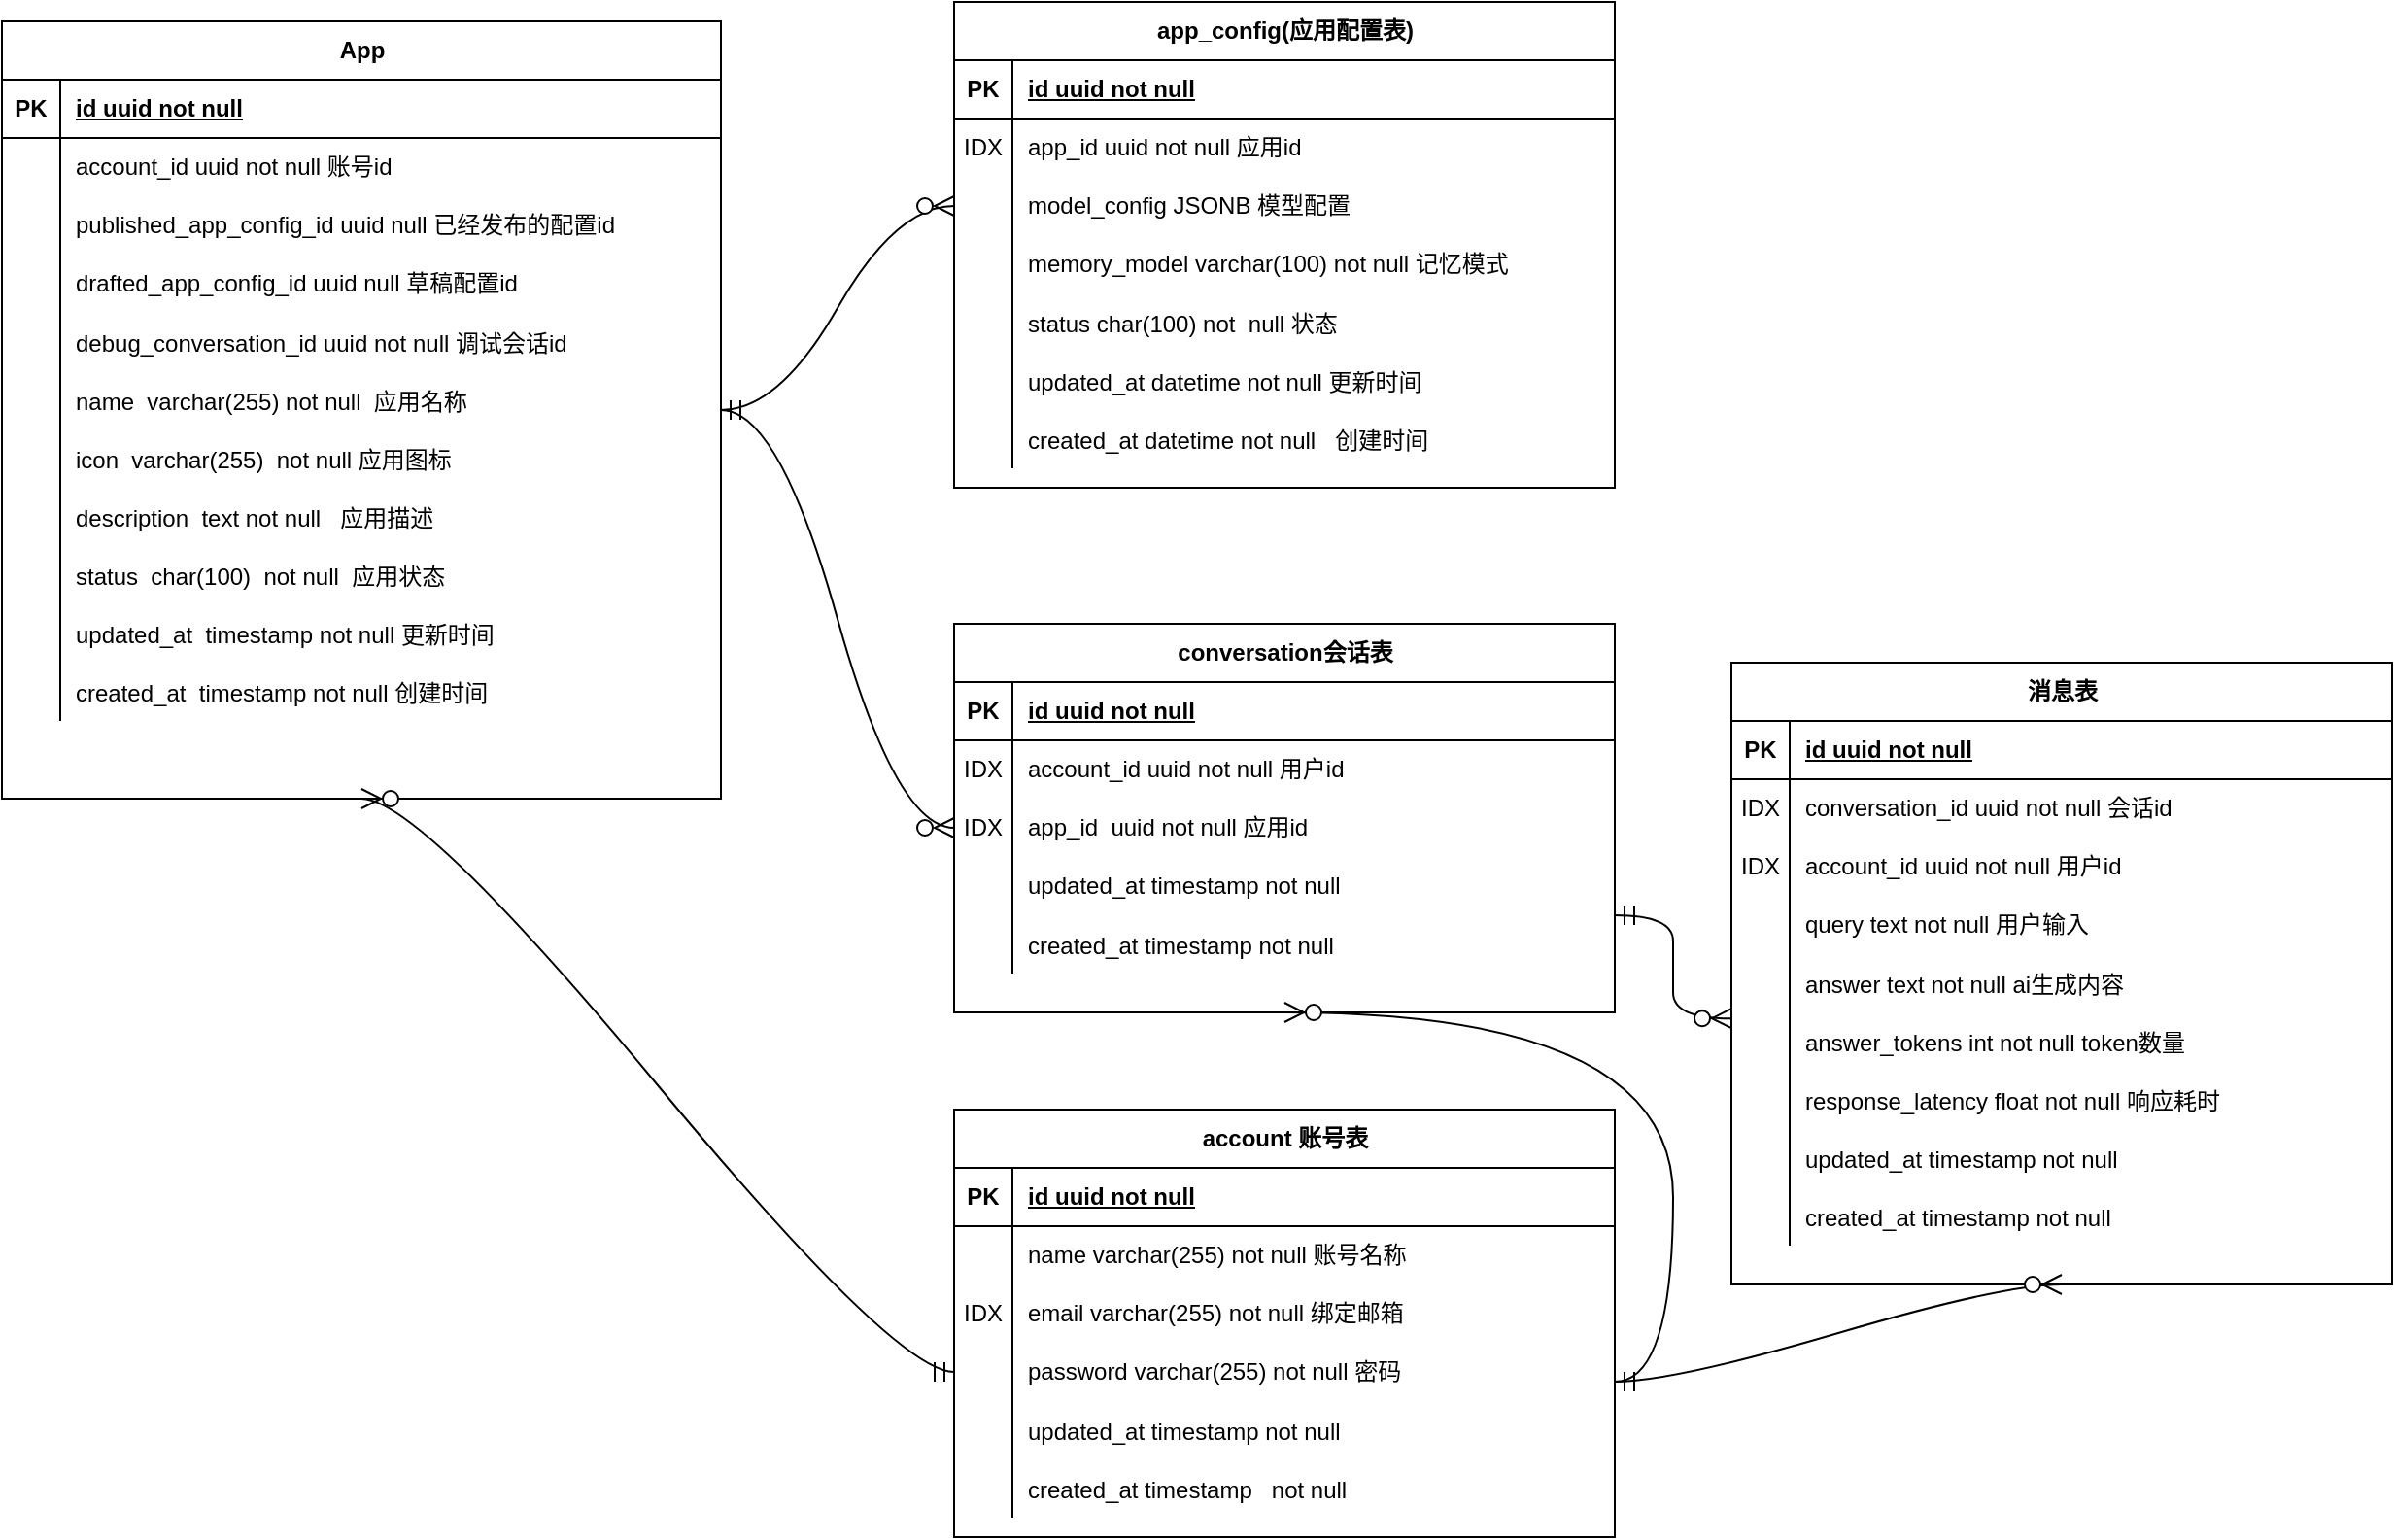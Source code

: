 <mxfile version="28.2.5">
  <diagram name="第 1 页" id="mYL_pSezMYHzmQb9U000">
    <mxGraphModel dx="1767" dy="1182" grid="1" gridSize="10" guides="1" tooltips="1" connect="1" arrows="1" fold="1" page="1" pageScale="1" pageWidth="827" pageHeight="1169" math="0" shadow="0">
      <root>
        <mxCell id="0" />
        <mxCell id="1" parent="0" />
        <mxCell id="FaYtsjd9R3PbJ3FHnQCi-1" value="App" style="shape=table;startSize=30;container=1;collapsible=1;childLayout=tableLayout;fixedRows=1;rowLines=0;fontStyle=1;align=center;resizeLast=1;html=1;" vertex="1" parent="1">
          <mxGeometry x="-110" y="130" width="370" height="400" as="geometry" />
        </mxCell>
        <mxCell id="FaYtsjd9R3PbJ3FHnQCi-2" value="" style="shape=tableRow;horizontal=0;startSize=0;swimlaneHead=0;swimlaneBody=0;fillColor=none;collapsible=0;dropTarget=0;points=[[0,0.5],[1,0.5]];portConstraint=eastwest;top=0;left=0;right=0;bottom=1;" vertex="1" parent="FaYtsjd9R3PbJ3FHnQCi-1">
          <mxGeometry y="30" width="370" height="30" as="geometry" />
        </mxCell>
        <mxCell id="FaYtsjd9R3PbJ3FHnQCi-3" value="PK" style="shape=partialRectangle;connectable=0;fillColor=none;top=0;left=0;bottom=0;right=0;fontStyle=1;overflow=hidden;whiteSpace=wrap;html=1;" vertex="1" parent="FaYtsjd9R3PbJ3FHnQCi-2">
          <mxGeometry width="30" height="30" as="geometry">
            <mxRectangle width="30" height="30" as="alternateBounds" />
          </mxGeometry>
        </mxCell>
        <mxCell id="FaYtsjd9R3PbJ3FHnQCi-4" value="id uuid not null" style="shape=partialRectangle;connectable=0;fillColor=none;top=0;left=0;bottom=0;right=0;align=left;spacingLeft=6;fontStyle=5;overflow=hidden;whiteSpace=wrap;html=1;" vertex="1" parent="FaYtsjd9R3PbJ3FHnQCi-2">
          <mxGeometry x="30" width="340" height="30" as="geometry">
            <mxRectangle width="340" height="30" as="alternateBounds" />
          </mxGeometry>
        </mxCell>
        <mxCell id="FaYtsjd9R3PbJ3FHnQCi-5" value="" style="shape=tableRow;horizontal=0;startSize=0;swimlaneHead=0;swimlaneBody=0;fillColor=none;collapsible=0;dropTarget=0;points=[[0,0.5],[1,0.5]];portConstraint=eastwest;top=0;left=0;right=0;bottom=0;" vertex="1" parent="FaYtsjd9R3PbJ3FHnQCi-1">
          <mxGeometry y="60" width="370" height="30" as="geometry" />
        </mxCell>
        <mxCell id="FaYtsjd9R3PbJ3FHnQCi-6" value="" style="shape=partialRectangle;connectable=0;fillColor=none;top=0;left=0;bottom=0;right=0;editable=1;overflow=hidden;whiteSpace=wrap;html=1;" vertex="1" parent="FaYtsjd9R3PbJ3FHnQCi-5">
          <mxGeometry width="30" height="30" as="geometry">
            <mxRectangle width="30" height="30" as="alternateBounds" />
          </mxGeometry>
        </mxCell>
        <mxCell id="FaYtsjd9R3PbJ3FHnQCi-7" value="account_id uuid not null 账号id" style="shape=partialRectangle;connectable=0;fillColor=none;top=0;left=0;bottom=0;right=0;align=left;spacingLeft=6;overflow=hidden;whiteSpace=wrap;html=1;" vertex="1" parent="FaYtsjd9R3PbJ3FHnQCi-5">
          <mxGeometry x="30" width="340" height="30" as="geometry">
            <mxRectangle width="340" height="30" as="alternateBounds" />
          </mxGeometry>
        </mxCell>
        <mxCell id="FaYtsjd9R3PbJ3FHnQCi-8" value="" style="shape=tableRow;horizontal=0;startSize=0;swimlaneHead=0;swimlaneBody=0;fillColor=none;collapsible=0;dropTarget=0;points=[[0,0.5],[1,0.5]];portConstraint=eastwest;top=0;left=0;right=0;bottom=0;" vertex="1" parent="FaYtsjd9R3PbJ3FHnQCi-1">
          <mxGeometry y="90" width="370" height="30" as="geometry" />
        </mxCell>
        <mxCell id="FaYtsjd9R3PbJ3FHnQCi-9" value="" style="shape=partialRectangle;connectable=0;fillColor=none;top=0;left=0;bottom=0;right=0;editable=1;overflow=hidden;whiteSpace=wrap;html=1;" vertex="1" parent="FaYtsjd9R3PbJ3FHnQCi-8">
          <mxGeometry width="30" height="30" as="geometry">
            <mxRectangle width="30" height="30" as="alternateBounds" />
          </mxGeometry>
        </mxCell>
        <mxCell id="FaYtsjd9R3PbJ3FHnQCi-10" value="published_app_config_id uuid null 已经发布的配置id" style="shape=partialRectangle;connectable=0;fillColor=none;top=0;left=0;bottom=0;right=0;align=left;spacingLeft=6;overflow=hidden;whiteSpace=wrap;html=1;" vertex="1" parent="FaYtsjd9R3PbJ3FHnQCi-8">
          <mxGeometry x="30" width="340" height="30" as="geometry">
            <mxRectangle width="340" height="30" as="alternateBounds" />
          </mxGeometry>
        </mxCell>
        <mxCell id="FaYtsjd9R3PbJ3FHnQCi-11" value="" style="shape=tableRow;horizontal=0;startSize=0;swimlaneHead=0;swimlaneBody=0;fillColor=none;collapsible=0;dropTarget=0;points=[[0,0.5],[1,0.5]];portConstraint=eastwest;top=0;left=0;right=0;bottom=0;" vertex="1" parent="FaYtsjd9R3PbJ3FHnQCi-1">
          <mxGeometry y="120" width="370" height="30" as="geometry" />
        </mxCell>
        <mxCell id="FaYtsjd9R3PbJ3FHnQCi-12" value="" style="shape=partialRectangle;connectable=0;fillColor=none;top=0;left=0;bottom=0;right=0;editable=1;overflow=hidden;whiteSpace=wrap;html=1;" vertex="1" parent="FaYtsjd9R3PbJ3FHnQCi-11">
          <mxGeometry width="30" height="30" as="geometry">
            <mxRectangle width="30" height="30" as="alternateBounds" />
          </mxGeometry>
        </mxCell>
        <mxCell id="FaYtsjd9R3PbJ3FHnQCi-13" value="drafted_app_config_id uuid null 草稿配置id" style="shape=partialRectangle;connectable=0;fillColor=none;top=0;left=0;bottom=0;right=0;align=left;spacingLeft=6;overflow=hidden;whiteSpace=wrap;html=1;" vertex="1" parent="FaYtsjd9R3PbJ3FHnQCi-11">
          <mxGeometry x="30" width="340" height="30" as="geometry">
            <mxRectangle width="340" height="30" as="alternateBounds" />
          </mxGeometry>
        </mxCell>
        <mxCell id="FaYtsjd9R3PbJ3FHnQCi-44" value="" style="shape=tableRow;horizontal=0;startSize=0;swimlaneHead=0;swimlaneBody=0;fillColor=none;collapsible=0;dropTarget=0;points=[[0,0.5],[1,0.5]];portConstraint=eastwest;top=0;left=0;right=0;bottom=0;" vertex="1" parent="FaYtsjd9R3PbJ3FHnQCi-1">
          <mxGeometry y="150" width="370" height="30" as="geometry" />
        </mxCell>
        <mxCell id="FaYtsjd9R3PbJ3FHnQCi-45" value="" style="shape=partialRectangle;connectable=0;fillColor=none;top=0;left=0;bottom=0;right=0;editable=1;overflow=hidden;" vertex="1" parent="FaYtsjd9R3PbJ3FHnQCi-44">
          <mxGeometry width="30" height="30" as="geometry">
            <mxRectangle width="30" height="30" as="alternateBounds" />
          </mxGeometry>
        </mxCell>
        <mxCell id="FaYtsjd9R3PbJ3FHnQCi-46" value="debug_conversation_id uuid not null 调试会话id" style="shape=partialRectangle;connectable=0;fillColor=none;top=0;left=0;bottom=0;right=0;align=left;spacingLeft=6;overflow=hidden;" vertex="1" parent="FaYtsjd9R3PbJ3FHnQCi-44">
          <mxGeometry x="30" width="340" height="30" as="geometry">
            <mxRectangle width="340" height="30" as="alternateBounds" />
          </mxGeometry>
        </mxCell>
        <mxCell id="FaYtsjd9R3PbJ3FHnQCi-50" value="" style="shape=tableRow;horizontal=0;startSize=0;swimlaneHead=0;swimlaneBody=0;fillColor=none;collapsible=0;dropTarget=0;points=[[0,0.5],[1,0.5]];portConstraint=eastwest;top=0;left=0;right=0;bottom=0;" vertex="1" parent="FaYtsjd9R3PbJ3FHnQCi-1">
          <mxGeometry y="180" width="370" height="30" as="geometry" />
        </mxCell>
        <mxCell id="FaYtsjd9R3PbJ3FHnQCi-51" value="" style="shape=partialRectangle;connectable=0;fillColor=none;top=0;left=0;bottom=0;right=0;editable=1;overflow=hidden;" vertex="1" parent="FaYtsjd9R3PbJ3FHnQCi-50">
          <mxGeometry width="30" height="30" as="geometry">
            <mxRectangle width="30" height="30" as="alternateBounds" />
          </mxGeometry>
        </mxCell>
        <mxCell id="FaYtsjd9R3PbJ3FHnQCi-52" value="name  varchar(255) not null  应用名称" style="shape=partialRectangle;connectable=0;fillColor=none;top=0;left=0;bottom=0;right=0;align=left;spacingLeft=6;overflow=hidden;" vertex="1" parent="FaYtsjd9R3PbJ3FHnQCi-50">
          <mxGeometry x="30" width="340" height="30" as="geometry">
            <mxRectangle width="340" height="30" as="alternateBounds" />
          </mxGeometry>
        </mxCell>
        <mxCell id="FaYtsjd9R3PbJ3FHnQCi-53" value="" style="shape=tableRow;horizontal=0;startSize=0;swimlaneHead=0;swimlaneBody=0;fillColor=none;collapsible=0;dropTarget=0;points=[[0,0.5],[1,0.5]];portConstraint=eastwest;top=0;left=0;right=0;bottom=0;" vertex="1" parent="FaYtsjd9R3PbJ3FHnQCi-1">
          <mxGeometry y="210" width="370" height="30" as="geometry" />
        </mxCell>
        <mxCell id="FaYtsjd9R3PbJ3FHnQCi-54" value="" style="shape=partialRectangle;connectable=0;fillColor=none;top=0;left=0;bottom=0;right=0;editable=1;overflow=hidden;" vertex="1" parent="FaYtsjd9R3PbJ3FHnQCi-53">
          <mxGeometry width="30" height="30" as="geometry">
            <mxRectangle width="30" height="30" as="alternateBounds" />
          </mxGeometry>
        </mxCell>
        <mxCell id="FaYtsjd9R3PbJ3FHnQCi-55" value="icon  varchar(255)  not null 应用图标" style="shape=partialRectangle;connectable=0;fillColor=none;top=0;left=0;bottom=0;right=0;align=left;spacingLeft=6;overflow=hidden;" vertex="1" parent="FaYtsjd9R3PbJ3FHnQCi-53">
          <mxGeometry x="30" width="340" height="30" as="geometry">
            <mxRectangle width="340" height="30" as="alternateBounds" />
          </mxGeometry>
        </mxCell>
        <mxCell id="FaYtsjd9R3PbJ3FHnQCi-56" value="" style="shape=tableRow;horizontal=0;startSize=0;swimlaneHead=0;swimlaneBody=0;fillColor=none;collapsible=0;dropTarget=0;points=[[0,0.5],[1,0.5]];portConstraint=eastwest;top=0;left=0;right=0;bottom=0;" vertex="1" parent="FaYtsjd9R3PbJ3FHnQCi-1">
          <mxGeometry y="240" width="370" height="30" as="geometry" />
        </mxCell>
        <mxCell id="FaYtsjd9R3PbJ3FHnQCi-57" value="" style="shape=partialRectangle;connectable=0;fillColor=none;top=0;left=0;bottom=0;right=0;editable=1;overflow=hidden;" vertex="1" parent="FaYtsjd9R3PbJ3FHnQCi-56">
          <mxGeometry width="30" height="30" as="geometry">
            <mxRectangle width="30" height="30" as="alternateBounds" />
          </mxGeometry>
        </mxCell>
        <mxCell id="FaYtsjd9R3PbJ3FHnQCi-58" value="description  text not null   应用描述" style="shape=partialRectangle;connectable=0;fillColor=none;top=0;left=0;bottom=0;right=0;align=left;spacingLeft=6;overflow=hidden;" vertex="1" parent="FaYtsjd9R3PbJ3FHnQCi-56">
          <mxGeometry x="30" width="340" height="30" as="geometry">
            <mxRectangle width="340" height="30" as="alternateBounds" />
          </mxGeometry>
        </mxCell>
        <mxCell id="FaYtsjd9R3PbJ3FHnQCi-59" value="" style="shape=tableRow;horizontal=0;startSize=0;swimlaneHead=0;swimlaneBody=0;fillColor=none;collapsible=0;dropTarget=0;points=[[0,0.5],[1,0.5]];portConstraint=eastwest;top=0;left=0;right=0;bottom=0;" vertex="1" parent="FaYtsjd9R3PbJ3FHnQCi-1">
          <mxGeometry y="270" width="370" height="30" as="geometry" />
        </mxCell>
        <mxCell id="FaYtsjd9R3PbJ3FHnQCi-60" value="" style="shape=partialRectangle;connectable=0;fillColor=none;top=0;left=0;bottom=0;right=0;editable=1;overflow=hidden;" vertex="1" parent="FaYtsjd9R3PbJ3FHnQCi-59">
          <mxGeometry width="30" height="30" as="geometry">
            <mxRectangle width="30" height="30" as="alternateBounds" />
          </mxGeometry>
        </mxCell>
        <mxCell id="FaYtsjd9R3PbJ3FHnQCi-61" value="status  char(100)  not null  应用状态" style="shape=partialRectangle;connectable=0;fillColor=none;top=0;left=0;bottom=0;right=0;align=left;spacingLeft=6;overflow=hidden;" vertex="1" parent="FaYtsjd9R3PbJ3FHnQCi-59">
          <mxGeometry x="30" width="340" height="30" as="geometry">
            <mxRectangle width="340" height="30" as="alternateBounds" />
          </mxGeometry>
        </mxCell>
        <mxCell id="FaYtsjd9R3PbJ3FHnQCi-62" value="" style="shape=tableRow;horizontal=0;startSize=0;swimlaneHead=0;swimlaneBody=0;fillColor=none;collapsible=0;dropTarget=0;points=[[0,0.5],[1,0.5]];portConstraint=eastwest;top=0;left=0;right=0;bottom=0;" vertex="1" parent="FaYtsjd9R3PbJ3FHnQCi-1">
          <mxGeometry y="300" width="370" height="30" as="geometry" />
        </mxCell>
        <mxCell id="FaYtsjd9R3PbJ3FHnQCi-63" value="" style="shape=partialRectangle;connectable=0;fillColor=none;top=0;left=0;bottom=0;right=0;editable=1;overflow=hidden;" vertex="1" parent="FaYtsjd9R3PbJ3FHnQCi-62">
          <mxGeometry width="30" height="30" as="geometry">
            <mxRectangle width="30" height="30" as="alternateBounds" />
          </mxGeometry>
        </mxCell>
        <mxCell id="FaYtsjd9R3PbJ3FHnQCi-64" value="updated_at  timestamp not null 更新时间" style="shape=partialRectangle;connectable=0;fillColor=none;top=0;left=0;bottom=0;right=0;align=left;spacingLeft=6;overflow=hidden;" vertex="1" parent="FaYtsjd9R3PbJ3FHnQCi-62">
          <mxGeometry x="30" width="340" height="30" as="geometry">
            <mxRectangle width="340" height="30" as="alternateBounds" />
          </mxGeometry>
        </mxCell>
        <mxCell id="FaYtsjd9R3PbJ3FHnQCi-65" value="" style="shape=tableRow;horizontal=0;startSize=0;swimlaneHead=0;swimlaneBody=0;fillColor=none;collapsible=0;dropTarget=0;points=[[0,0.5],[1,0.5]];portConstraint=eastwest;top=0;left=0;right=0;bottom=0;" vertex="1" parent="FaYtsjd9R3PbJ3FHnQCi-1">
          <mxGeometry y="330" width="370" height="30" as="geometry" />
        </mxCell>
        <mxCell id="FaYtsjd9R3PbJ3FHnQCi-66" value="" style="shape=partialRectangle;connectable=0;fillColor=none;top=0;left=0;bottom=0;right=0;editable=1;overflow=hidden;" vertex="1" parent="FaYtsjd9R3PbJ3FHnQCi-65">
          <mxGeometry width="30" height="30" as="geometry">
            <mxRectangle width="30" height="30" as="alternateBounds" />
          </mxGeometry>
        </mxCell>
        <mxCell id="FaYtsjd9R3PbJ3FHnQCi-67" value="created_at  timestamp not null 创建时间" style="shape=partialRectangle;connectable=0;fillColor=none;top=0;left=0;bottom=0;right=0;align=left;spacingLeft=6;overflow=hidden;" vertex="1" parent="FaYtsjd9R3PbJ3FHnQCi-65">
          <mxGeometry x="30" width="340" height="30" as="geometry">
            <mxRectangle width="340" height="30" as="alternateBounds" />
          </mxGeometry>
        </mxCell>
        <mxCell id="FaYtsjd9R3PbJ3FHnQCi-14" value="app_config(应用配置表)" style="shape=table;startSize=30;container=1;collapsible=1;childLayout=tableLayout;fixedRows=1;rowLines=0;fontStyle=1;align=center;resizeLast=1;html=1;" vertex="1" parent="1">
          <mxGeometry x="380" y="120" width="340" height="250" as="geometry" />
        </mxCell>
        <mxCell id="FaYtsjd9R3PbJ3FHnQCi-15" value="" style="shape=tableRow;horizontal=0;startSize=0;swimlaneHead=0;swimlaneBody=0;fillColor=none;collapsible=0;dropTarget=0;points=[[0,0.5],[1,0.5]];portConstraint=eastwest;top=0;left=0;right=0;bottom=1;" vertex="1" parent="FaYtsjd9R3PbJ3FHnQCi-14">
          <mxGeometry y="30" width="340" height="30" as="geometry" />
        </mxCell>
        <mxCell id="FaYtsjd9R3PbJ3FHnQCi-16" value="PK" style="shape=partialRectangle;connectable=0;fillColor=none;top=0;left=0;bottom=0;right=0;fontStyle=1;overflow=hidden;whiteSpace=wrap;html=1;" vertex="1" parent="FaYtsjd9R3PbJ3FHnQCi-15">
          <mxGeometry width="30" height="30" as="geometry">
            <mxRectangle width="30" height="30" as="alternateBounds" />
          </mxGeometry>
        </mxCell>
        <mxCell id="FaYtsjd9R3PbJ3FHnQCi-17" value="id uuid not null" style="shape=partialRectangle;connectable=0;fillColor=none;top=0;left=0;bottom=0;right=0;align=left;spacingLeft=6;fontStyle=5;overflow=hidden;whiteSpace=wrap;html=1;" vertex="1" parent="FaYtsjd9R3PbJ3FHnQCi-15">
          <mxGeometry x="30" width="310" height="30" as="geometry">
            <mxRectangle width="310" height="30" as="alternateBounds" />
          </mxGeometry>
        </mxCell>
        <mxCell id="FaYtsjd9R3PbJ3FHnQCi-18" value="" style="shape=tableRow;horizontal=0;startSize=0;swimlaneHead=0;swimlaneBody=0;fillColor=none;collapsible=0;dropTarget=0;points=[[0,0.5],[1,0.5]];portConstraint=eastwest;top=0;left=0;right=0;bottom=0;" vertex="1" parent="FaYtsjd9R3PbJ3FHnQCi-14">
          <mxGeometry y="60" width="340" height="30" as="geometry" />
        </mxCell>
        <mxCell id="FaYtsjd9R3PbJ3FHnQCi-19" value="IDX" style="shape=partialRectangle;connectable=0;fillColor=none;top=0;left=0;bottom=0;right=0;editable=1;overflow=hidden;whiteSpace=wrap;html=1;" vertex="1" parent="FaYtsjd9R3PbJ3FHnQCi-18">
          <mxGeometry width="30" height="30" as="geometry">
            <mxRectangle width="30" height="30" as="alternateBounds" />
          </mxGeometry>
        </mxCell>
        <mxCell id="FaYtsjd9R3PbJ3FHnQCi-20" value="app_id uuid not null 应用id" style="shape=partialRectangle;connectable=0;fillColor=none;top=0;left=0;bottom=0;right=0;align=left;spacingLeft=6;overflow=hidden;whiteSpace=wrap;html=1;" vertex="1" parent="FaYtsjd9R3PbJ3FHnQCi-18">
          <mxGeometry x="30" width="310" height="30" as="geometry">
            <mxRectangle width="310" height="30" as="alternateBounds" />
          </mxGeometry>
        </mxCell>
        <mxCell id="FaYtsjd9R3PbJ3FHnQCi-21" value="" style="shape=tableRow;horizontal=0;startSize=0;swimlaneHead=0;swimlaneBody=0;fillColor=none;collapsible=0;dropTarget=0;points=[[0,0.5],[1,0.5]];portConstraint=eastwest;top=0;left=0;right=0;bottom=0;" vertex="1" parent="FaYtsjd9R3PbJ3FHnQCi-14">
          <mxGeometry y="90" width="340" height="30" as="geometry" />
        </mxCell>
        <mxCell id="FaYtsjd9R3PbJ3FHnQCi-22" value="" style="shape=partialRectangle;connectable=0;fillColor=none;top=0;left=0;bottom=0;right=0;editable=1;overflow=hidden;whiteSpace=wrap;html=1;" vertex="1" parent="FaYtsjd9R3PbJ3FHnQCi-21">
          <mxGeometry width="30" height="30" as="geometry">
            <mxRectangle width="30" height="30" as="alternateBounds" />
          </mxGeometry>
        </mxCell>
        <mxCell id="FaYtsjd9R3PbJ3FHnQCi-23" value="model_config JSONB 模型配置" style="shape=partialRectangle;connectable=0;fillColor=none;top=0;left=0;bottom=0;right=0;align=left;spacingLeft=6;overflow=hidden;whiteSpace=wrap;html=1;" vertex="1" parent="FaYtsjd9R3PbJ3FHnQCi-21">
          <mxGeometry x="30" width="310" height="30" as="geometry">
            <mxRectangle width="310" height="30" as="alternateBounds" />
          </mxGeometry>
        </mxCell>
        <mxCell id="FaYtsjd9R3PbJ3FHnQCi-24" value="" style="shape=tableRow;horizontal=0;startSize=0;swimlaneHead=0;swimlaneBody=0;fillColor=none;collapsible=0;dropTarget=0;points=[[0,0.5],[1,0.5]];portConstraint=eastwest;top=0;left=0;right=0;bottom=0;" vertex="1" parent="FaYtsjd9R3PbJ3FHnQCi-14">
          <mxGeometry y="120" width="340" height="30" as="geometry" />
        </mxCell>
        <mxCell id="FaYtsjd9R3PbJ3FHnQCi-25" value="" style="shape=partialRectangle;connectable=0;fillColor=none;top=0;left=0;bottom=0;right=0;editable=1;overflow=hidden;whiteSpace=wrap;html=1;" vertex="1" parent="FaYtsjd9R3PbJ3FHnQCi-24">
          <mxGeometry width="30" height="30" as="geometry">
            <mxRectangle width="30" height="30" as="alternateBounds" />
          </mxGeometry>
        </mxCell>
        <mxCell id="FaYtsjd9R3PbJ3FHnQCi-26" value="memory_model varchar(100) not null 记忆模式" style="shape=partialRectangle;connectable=0;fillColor=none;top=0;left=0;bottom=0;right=0;align=left;spacingLeft=6;overflow=hidden;whiteSpace=wrap;html=1;" vertex="1" parent="FaYtsjd9R3PbJ3FHnQCi-24">
          <mxGeometry x="30" width="310" height="30" as="geometry">
            <mxRectangle width="310" height="30" as="alternateBounds" />
          </mxGeometry>
        </mxCell>
        <mxCell id="FaYtsjd9R3PbJ3FHnQCi-32" value="" style="shape=tableRow;horizontal=0;startSize=0;swimlaneHead=0;swimlaneBody=0;fillColor=none;collapsible=0;dropTarget=0;points=[[0,0.5],[1,0.5]];portConstraint=eastwest;top=0;left=0;right=0;bottom=0;" vertex="1" parent="FaYtsjd9R3PbJ3FHnQCi-14">
          <mxGeometry y="150" width="340" height="30" as="geometry" />
        </mxCell>
        <mxCell id="FaYtsjd9R3PbJ3FHnQCi-33" value="" style="shape=partialRectangle;connectable=0;fillColor=none;top=0;left=0;bottom=0;right=0;editable=1;overflow=hidden;" vertex="1" parent="FaYtsjd9R3PbJ3FHnQCi-32">
          <mxGeometry width="30" height="30" as="geometry">
            <mxRectangle width="30" height="30" as="alternateBounds" />
          </mxGeometry>
        </mxCell>
        <mxCell id="FaYtsjd9R3PbJ3FHnQCi-34" value="status char(100) not  null 状态" style="shape=partialRectangle;connectable=0;fillColor=none;top=0;left=0;bottom=0;right=0;align=left;spacingLeft=6;overflow=hidden;" vertex="1" parent="FaYtsjd9R3PbJ3FHnQCi-32">
          <mxGeometry x="30" width="310" height="30" as="geometry">
            <mxRectangle width="310" height="30" as="alternateBounds" />
          </mxGeometry>
        </mxCell>
        <mxCell id="FaYtsjd9R3PbJ3FHnQCi-35" value="" style="shape=tableRow;horizontal=0;startSize=0;swimlaneHead=0;swimlaneBody=0;fillColor=none;collapsible=0;dropTarget=0;points=[[0,0.5],[1,0.5]];portConstraint=eastwest;top=0;left=0;right=0;bottom=0;" vertex="1" parent="FaYtsjd9R3PbJ3FHnQCi-14">
          <mxGeometry y="180" width="340" height="30" as="geometry" />
        </mxCell>
        <mxCell id="FaYtsjd9R3PbJ3FHnQCi-36" value="" style="shape=partialRectangle;connectable=0;fillColor=none;top=0;left=0;bottom=0;right=0;editable=1;overflow=hidden;" vertex="1" parent="FaYtsjd9R3PbJ3FHnQCi-35">
          <mxGeometry width="30" height="30" as="geometry">
            <mxRectangle width="30" height="30" as="alternateBounds" />
          </mxGeometry>
        </mxCell>
        <mxCell id="FaYtsjd9R3PbJ3FHnQCi-37" value="updated_at datetime not null 更新时间" style="shape=partialRectangle;connectable=0;fillColor=none;top=0;left=0;bottom=0;right=0;align=left;spacingLeft=6;overflow=hidden;" vertex="1" parent="FaYtsjd9R3PbJ3FHnQCi-35">
          <mxGeometry x="30" width="310" height="30" as="geometry">
            <mxRectangle width="310" height="30" as="alternateBounds" />
          </mxGeometry>
        </mxCell>
        <mxCell id="FaYtsjd9R3PbJ3FHnQCi-38" value="" style="shape=tableRow;horizontal=0;startSize=0;swimlaneHead=0;swimlaneBody=0;fillColor=none;collapsible=0;dropTarget=0;points=[[0,0.5],[1,0.5]];portConstraint=eastwest;top=0;left=0;right=0;bottom=0;" vertex="1" parent="FaYtsjd9R3PbJ3FHnQCi-14">
          <mxGeometry y="210" width="340" height="30" as="geometry" />
        </mxCell>
        <mxCell id="FaYtsjd9R3PbJ3FHnQCi-39" value="" style="shape=partialRectangle;connectable=0;fillColor=none;top=0;left=0;bottom=0;right=0;editable=1;overflow=hidden;" vertex="1" parent="FaYtsjd9R3PbJ3FHnQCi-38">
          <mxGeometry width="30" height="30" as="geometry">
            <mxRectangle width="30" height="30" as="alternateBounds" />
          </mxGeometry>
        </mxCell>
        <mxCell id="FaYtsjd9R3PbJ3FHnQCi-40" value="created_at datetime not null   创建时间" style="shape=partialRectangle;connectable=0;fillColor=none;top=0;left=0;bottom=0;right=0;align=left;spacingLeft=6;overflow=hidden;" vertex="1" parent="FaYtsjd9R3PbJ3FHnQCi-38">
          <mxGeometry x="30" width="310" height="30" as="geometry">
            <mxRectangle width="310" height="30" as="alternateBounds" />
          </mxGeometry>
        </mxCell>
        <mxCell id="FaYtsjd9R3PbJ3FHnQCi-68" value="conversation会话表" style="shape=table;startSize=30;container=1;collapsible=1;childLayout=tableLayout;fixedRows=1;rowLines=0;fontStyle=1;align=center;resizeLast=1;html=1;" vertex="1" parent="1">
          <mxGeometry x="380" y="440" width="340" height="200" as="geometry" />
        </mxCell>
        <mxCell id="FaYtsjd9R3PbJ3FHnQCi-69" value="" style="shape=tableRow;horizontal=0;startSize=0;swimlaneHead=0;swimlaneBody=0;fillColor=none;collapsible=0;dropTarget=0;points=[[0,0.5],[1,0.5]];portConstraint=eastwest;top=0;left=0;right=0;bottom=1;" vertex="1" parent="FaYtsjd9R3PbJ3FHnQCi-68">
          <mxGeometry y="30" width="340" height="30" as="geometry" />
        </mxCell>
        <mxCell id="FaYtsjd9R3PbJ3FHnQCi-70" value="PK" style="shape=partialRectangle;connectable=0;fillColor=none;top=0;left=0;bottom=0;right=0;fontStyle=1;overflow=hidden;whiteSpace=wrap;html=1;" vertex="1" parent="FaYtsjd9R3PbJ3FHnQCi-69">
          <mxGeometry width="30" height="30" as="geometry">
            <mxRectangle width="30" height="30" as="alternateBounds" />
          </mxGeometry>
        </mxCell>
        <mxCell id="FaYtsjd9R3PbJ3FHnQCi-71" value="id uuid not null" style="shape=partialRectangle;connectable=0;fillColor=none;top=0;left=0;bottom=0;right=0;align=left;spacingLeft=6;fontStyle=5;overflow=hidden;whiteSpace=wrap;html=1;" vertex="1" parent="FaYtsjd9R3PbJ3FHnQCi-69">
          <mxGeometry x="30" width="310" height="30" as="geometry">
            <mxRectangle width="310" height="30" as="alternateBounds" />
          </mxGeometry>
        </mxCell>
        <mxCell id="FaYtsjd9R3PbJ3FHnQCi-72" value="" style="shape=tableRow;horizontal=0;startSize=0;swimlaneHead=0;swimlaneBody=0;fillColor=none;collapsible=0;dropTarget=0;points=[[0,0.5],[1,0.5]];portConstraint=eastwest;top=0;left=0;right=0;bottom=0;" vertex="1" parent="FaYtsjd9R3PbJ3FHnQCi-68">
          <mxGeometry y="60" width="340" height="30" as="geometry" />
        </mxCell>
        <mxCell id="FaYtsjd9R3PbJ3FHnQCi-73" value="IDX" style="shape=partialRectangle;connectable=0;fillColor=none;top=0;left=0;bottom=0;right=0;editable=1;overflow=hidden;whiteSpace=wrap;html=1;" vertex="1" parent="FaYtsjd9R3PbJ3FHnQCi-72">
          <mxGeometry width="30" height="30" as="geometry">
            <mxRectangle width="30" height="30" as="alternateBounds" />
          </mxGeometry>
        </mxCell>
        <mxCell id="FaYtsjd9R3PbJ3FHnQCi-74" value="account_id uuid not null 用户id" style="shape=partialRectangle;connectable=0;fillColor=none;top=0;left=0;bottom=0;right=0;align=left;spacingLeft=6;overflow=hidden;whiteSpace=wrap;html=1;" vertex="1" parent="FaYtsjd9R3PbJ3FHnQCi-72">
          <mxGeometry x="30" width="310" height="30" as="geometry">
            <mxRectangle width="310" height="30" as="alternateBounds" />
          </mxGeometry>
        </mxCell>
        <mxCell id="FaYtsjd9R3PbJ3FHnQCi-75" value="" style="shape=tableRow;horizontal=0;startSize=0;swimlaneHead=0;swimlaneBody=0;fillColor=none;collapsible=0;dropTarget=0;points=[[0,0.5],[1,0.5]];portConstraint=eastwest;top=0;left=0;right=0;bottom=0;" vertex="1" parent="FaYtsjd9R3PbJ3FHnQCi-68">
          <mxGeometry y="90" width="340" height="30" as="geometry" />
        </mxCell>
        <mxCell id="FaYtsjd9R3PbJ3FHnQCi-76" value="IDX" style="shape=partialRectangle;connectable=0;fillColor=none;top=0;left=0;bottom=0;right=0;editable=1;overflow=hidden;whiteSpace=wrap;html=1;" vertex="1" parent="FaYtsjd9R3PbJ3FHnQCi-75">
          <mxGeometry width="30" height="30" as="geometry">
            <mxRectangle width="30" height="30" as="alternateBounds" />
          </mxGeometry>
        </mxCell>
        <mxCell id="FaYtsjd9R3PbJ3FHnQCi-77" value="app_id&amp;nbsp; uuid not null 应用id" style="shape=partialRectangle;connectable=0;fillColor=none;top=0;left=0;bottom=0;right=0;align=left;spacingLeft=6;overflow=hidden;whiteSpace=wrap;html=1;" vertex="1" parent="FaYtsjd9R3PbJ3FHnQCi-75">
          <mxGeometry x="30" width="310" height="30" as="geometry">
            <mxRectangle width="310" height="30" as="alternateBounds" />
          </mxGeometry>
        </mxCell>
        <mxCell id="FaYtsjd9R3PbJ3FHnQCi-78" value="" style="shape=tableRow;horizontal=0;startSize=0;swimlaneHead=0;swimlaneBody=0;fillColor=none;collapsible=0;dropTarget=0;points=[[0,0.5],[1,0.5]];portConstraint=eastwest;top=0;left=0;right=0;bottom=0;" vertex="1" parent="FaYtsjd9R3PbJ3FHnQCi-68">
          <mxGeometry y="120" width="340" height="30" as="geometry" />
        </mxCell>
        <mxCell id="FaYtsjd9R3PbJ3FHnQCi-79" value="" style="shape=partialRectangle;connectable=0;fillColor=none;top=0;left=0;bottom=0;right=0;editable=1;overflow=hidden;whiteSpace=wrap;html=1;" vertex="1" parent="FaYtsjd9R3PbJ3FHnQCi-78">
          <mxGeometry width="30" height="30" as="geometry">
            <mxRectangle width="30" height="30" as="alternateBounds" />
          </mxGeometry>
        </mxCell>
        <mxCell id="FaYtsjd9R3PbJ3FHnQCi-80" value="updated_at timestamp not null" style="shape=partialRectangle;connectable=0;fillColor=none;top=0;left=0;bottom=0;right=0;align=left;spacingLeft=6;overflow=hidden;whiteSpace=wrap;html=1;" vertex="1" parent="FaYtsjd9R3PbJ3FHnQCi-78">
          <mxGeometry x="30" width="310" height="30" as="geometry">
            <mxRectangle width="310" height="30" as="alternateBounds" />
          </mxGeometry>
        </mxCell>
        <mxCell id="FaYtsjd9R3PbJ3FHnQCi-81" value="" style="shape=tableRow;horizontal=0;startSize=0;swimlaneHead=0;swimlaneBody=0;fillColor=none;collapsible=0;dropTarget=0;points=[[0,0.5],[1,0.5]];portConstraint=eastwest;top=0;left=0;right=0;bottom=0;" vertex="1" parent="FaYtsjd9R3PbJ3FHnQCi-68">
          <mxGeometry y="150" width="340" height="30" as="geometry" />
        </mxCell>
        <mxCell id="FaYtsjd9R3PbJ3FHnQCi-82" value="" style="shape=partialRectangle;connectable=0;fillColor=none;top=0;left=0;bottom=0;right=0;editable=1;overflow=hidden;" vertex="1" parent="FaYtsjd9R3PbJ3FHnQCi-81">
          <mxGeometry width="30" height="30" as="geometry">
            <mxRectangle width="30" height="30" as="alternateBounds" />
          </mxGeometry>
        </mxCell>
        <mxCell id="FaYtsjd9R3PbJ3FHnQCi-83" value="created_at timestamp not null" style="shape=partialRectangle;connectable=0;fillColor=none;top=0;left=0;bottom=0;right=0;align=left;spacingLeft=6;overflow=hidden;" vertex="1" parent="FaYtsjd9R3PbJ3FHnQCi-81">
          <mxGeometry x="30" width="310" height="30" as="geometry">
            <mxRectangle width="310" height="30" as="alternateBounds" />
          </mxGeometry>
        </mxCell>
        <mxCell id="FaYtsjd9R3PbJ3FHnQCi-84" value="account 账号表" style="shape=table;startSize=30;container=1;collapsible=1;childLayout=tableLayout;fixedRows=1;rowLines=0;fontStyle=1;align=center;resizeLast=1;html=1;" vertex="1" parent="1">
          <mxGeometry x="380" y="690" width="340" height="220" as="geometry" />
        </mxCell>
        <mxCell id="FaYtsjd9R3PbJ3FHnQCi-85" value="" style="shape=tableRow;horizontal=0;startSize=0;swimlaneHead=0;swimlaneBody=0;fillColor=none;collapsible=0;dropTarget=0;points=[[0,0.5],[1,0.5]];portConstraint=eastwest;top=0;left=0;right=0;bottom=1;" vertex="1" parent="FaYtsjd9R3PbJ3FHnQCi-84">
          <mxGeometry y="30" width="340" height="30" as="geometry" />
        </mxCell>
        <mxCell id="FaYtsjd9R3PbJ3FHnQCi-86" value="PK" style="shape=partialRectangle;connectable=0;fillColor=none;top=0;left=0;bottom=0;right=0;fontStyle=1;overflow=hidden;whiteSpace=wrap;html=1;" vertex="1" parent="FaYtsjd9R3PbJ3FHnQCi-85">
          <mxGeometry width="30" height="30" as="geometry">
            <mxRectangle width="30" height="30" as="alternateBounds" />
          </mxGeometry>
        </mxCell>
        <mxCell id="FaYtsjd9R3PbJ3FHnQCi-87" value="id uuid not null" style="shape=partialRectangle;connectable=0;fillColor=none;top=0;left=0;bottom=0;right=0;align=left;spacingLeft=6;fontStyle=5;overflow=hidden;whiteSpace=wrap;html=1;" vertex="1" parent="FaYtsjd9R3PbJ3FHnQCi-85">
          <mxGeometry x="30" width="310" height="30" as="geometry">
            <mxRectangle width="310" height="30" as="alternateBounds" />
          </mxGeometry>
        </mxCell>
        <mxCell id="FaYtsjd9R3PbJ3FHnQCi-88" value="" style="shape=tableRow;horizontal=0;startSize=0;swimlaneHead=0;swimlaneBody=0;fillColor=none;collapsible=0;dropTarget=0;points=[[0,0.5],[1,0.5]];portConstraint=eastwest;top=0;left=0;right=0;bottom=0;" vertex="1" parent="FaYtsjd9R3PbJ3FHnQCi-84">
          <mxGeometry y="60" width="340" height="30" as="geometry" />
        </mxCell>
        <mxCell id="FaYtsjd9R3PbJ3FHnQCi-89" value="" style="shape=partialRectangle;connectable=0;fillColor=none;top=0;left=0;bottom=0;right=0;editable=1;overflow=hidden;whiteSpace=wrap;html=1;" vertex="1" parent="FaYtsjd9R3PbJ3FHnQCi-88">
          <mxGeometry width="30" height="30" as="geometry">
            <mxRectangle width="30" height="30" as="alternateBounds" />
          </mxGeometry>
        </mxCell>
        <mxCell id="FaYtsjd9R3PbJ3FHnQCi-90" value="name varchar(255) not null 账号名称" style="shape=partialRectangle;connectable=0;fillColor=none;top=0;left=0;bottom=0;right=0;align=left;spacingLeft=6;overflow=hidden;whiteSpace=wrap;html=1;" vertex="1" parent="FaYtsjd9R3PbJ3FHnQCi-88">
          <mxGeometry x="30" width="310" height="30" as="geometry">
            <mxRectangle width="310" height="30" as="alternateBounds" />
          </mxGeometry>
        </mxCell>
        <mxCell id="FaYtsjd9R3PbJ3FHnQCi-91" value="" style="shape=tableRow;horizontal=0;startSize=0;swimlaneHead=0;swimlaneBody=0;fillColor=none;collapsible=0;dropTarget=0;points=[[0,0.5],[1,0.5]];portConstraint=eastwest;top=0;left=0;right=0;bottom=0;" vertex="1" parent="FaYtsjd9R3PbJ3FHnQCi-84">
          <mxGeometry y="90" width="340" height="30" as="geometry" />
        </mxCell>
        <mxCell id="FaYtsjd9R3PbJ3FHnQCi-92" value="IDX" style="shape=partialRectangle;connectable=0;fillColor=none;top=0;left=0;bottom=0;right=0;editable=1;overflow=hidden;whiteSpace=wrap;html=1;" vertex="1" parent="FaYtsjd9R3PbJ3FHnQCi-91">
          <mxGeometry width="30" height="30" as="geometry">
            <mxRectangle width="30" height="30" as="alternateBounds" />
          </mxGeometry>
        </mxCell>
        <mxCell id="FaYtsjd9R3PbJ3FHnQCi-93" value="email varchar(255) not null 绑定邮箱" style="shape=partialRectangle;connectable=0;fillColor=none;top=0;left=0;bottom=0;right=0;align=left;spacingLeft=6;overflow=hidden;whiteSpace=wrap;html=1;" vertex="1" parent="FaYtsjd9R3PbJ3FHnQCi-91">
          <mxGeometry x="30" width="310" height="30" as="geometry">
            <mxRectangle width="310" height="30" as="alternateBounds" />
          </mxGeometry>
        </mxCell>
        <mxCell id="FaYtsjd9R3PbJ3FHnQCi-94" value="" style="shape=tableRow;horizontal=0;startSize=0;swimlaneHead=0;swimlaneBody=0;fillColor=none;collapsible=0;dropTarget=0;points=[[0,0.5],[1,0.5]];portConstraint=eastwest;top=0;left=0;right=0;bottom=0;" vertex="1" parent="FaYtsjd9R3PbJ3FHnQCi-84">
          <mxGeometry y="120" width="340" height="30" as="geometry" />
        </mxCell>
        <mxCell id="FaYtsjd9R3PbJ3FHnQCi-95" value="" style="shape=partialRectangle;connectable=0;fillColor=none;top=0;left=0;bottom=0;right=0;editable=1;overflow=hidden;whiteSpace=wrap;html=1;" vertex="1" parent="FaYtsjd9R3PbJ3FHnQCi-94">
          <mxGeometry width="30" height="30" as="geometry">
            <mxRectangle width="30" height="30" as="alternateBounds" />
          </mxGeometry>
        </mxCell>
        <mxCell id="FaYtsjd9R3PbJ3FHnQCi-96" value="password varchar(255) not null 密码" style="shape=partialRectangle;connectable=0;fillColor=none;top=0;left=0;bottom=0;right=0;align=left;spacingLeft=6;overflow=hidden;whiteSpace=wrap;html=1;" vertex="1" parent="FaYtsjd9R3PbJ3FHnQCi-94">
          <mxGeometry x="30" width="310" height="30" as="geometry">
            <mxRectangle width="310" height="30" as="alternateBounds" />
          </mxGeometry>
        </mxCell>
        <mxCell id="FaYtsjd9R3PbJ3FHnQCi-97" value="" style="shape=tableRow;horizontal=0;startSize=0;swimlaneHead=0;swimlaneBody=0;fillColor=none;collapsible=0;dropTarget=0;points=[[0,0.5],[1,0.5]];portConstraint=eastwest;top=0;left=0;right=0;bottom=0;" vertex="1" parent="FaYtsjd9R3PbJ3FHnQCi-84">
          <mxGeometry y="150" width="340" height="30" as="geometry" />
        </mxCell>
        <mxCell id="FaYtsjd9R3PbJ3FHnQCi-98" value="" style="shape=partialRectangle;connectable=0;fillColor=none;top=0;left=0;bottom=0;right=0;editable=1;overflow=hidden;" vertex="1" parent="FaYtsjd9R3PbJ3FHnQCi-97">
          <mxGeometry width="30" height="30" as="geometry">
            <mxRectangle width="30" height="30" as="alternateBounds" />
          </mxGeometry>
        </mxCell>
        <mxCell id="FaYtsjd9R3PbJ3FHnQCi-99" value="updated_at timestamp not null" style="shape=partialRectangle;connectable=0;fillColor=none;top=0;left=0;bottom=0;right=0;align=left;spacingLeft=6;overflow=hidden;" vertex="1" parent="FaYtsjd9R3PbJ3FHnQCi-97">
          <mxGeometry x="30" width="310" height="30" as="geometry">
            <mxRectangle width="310" height="30" as="alternateBounds" />
          </mxGeometry>
        </mxCell>
        <mxCell id="FaYtsjd9R3PbJ3FHnQCi-100" value="" style="shape=tableRow;horizontal=0;startSize=0;swimlaneHead=0;swimlaneBody=0;fillColor=none;collapsible=0;dropTarget=0;points=[[0,0.5],[1,0.5]];portConstraint=eastwest;top=0;left=0;right=0;bottom=0;" vertex="1" parent="FaYtsjd9R3PbJ3FHnQCi-84">
          <mxGeometry y="180" width="340" height="30" as="geometry" />
        </mxCell>
        <mxCell id="FaYtsjd9R3PbJ3FHnQCi-101" value="" style="shape=partialRectangle;connectable=0;fillColor=none;top=0;left=0;bottom=0;right=0;editable=1;overflow=hidden;" vertex="1" parent="FaYtsjd9R3PbJ3FHnQCi-100">
          <mxGeometry width="30" height="30" as="geometry">
            <mxRectangle width="30" height="30" as="alternateBounds" />
          </mxGeometry>
        </mxCell>
        <mxCell id="FaYtsjd9R3PbJ3FHnQCi-102" value="created_at timestamp   not null " style="shape=partialRectangle;connectable=0;fillColor=none;top=0;left=0;bottom=0;right=0;align=left;spacingLeft=6;overflow=hidden;" vertex="1" parent="FaYtsjd9R3PbJ3FHnQCi-100">
          <mxGeometry x="30" width="310" height="30" as="geometry">
            <mxRectangle width="310" height="30" as="alternateBounds" />
          </mxGeometry>
        </mxCell>
        <mxCell id="FaYtsjd9R3PbJ3FHnQCi-103" value="消息表" style="shape=table;startSize=30;container=1;collapsible=1;childLayout=tableLayout;fixedRows=1;rowLines=0;fontStyle=1;align=center;resizeLast=1;html=1;" vertex="1" parent="1">
          <mxGeometry x="780" y="460" width="340" height="320" as="geometry" />
        </mxCell>
        <mxCell id="FaYtsjd9R3PbJ3FHnQCi-104" value="" style="shape=tableRow;horizontal=0;startSize=0;swimlaneHead=0;swimlaneBody=0;fillColor=none;collapsible=0;dropTarget=0;points=[[0,0.5],[1,0.5]];portConstraint=eastwest;top=0;left=0;right=0;bottom=1;" vertex="1" parent="FaYtsjd9R3PbJ3FHnQCi-103">
          <mxGeometry y="30" width="340" height="30" as="geometry" />
        </mxCell>
        <mxCell id="FaYtsjd9R3PbJ3FHnQCi-105" value="PK" style="shape=partialRectangle;connectable=0;fillColor=none;top=0;left=0;bottom=0;right=0;fontStyle=1;overflow=hidden;whiteSpace=wrap;html=1;" vertex="1" parent="FaYtsjd9R3PbJ3FHnQCi-104">
          <mxGeometry width="30" height="30" as="geometry">
            <mxRectangle width="30" height="30" as="alternateBounds" />
          </mxGeometry>
        </mxCell>
        <mxCell id="FaYtsjd9R3PbJ3FHnQCi-106" value="id uuid not null" style="shape=partialRectangle;connectable=0;fillColor=none;top=0;left=0;bottom=0;right=0;align=left;spacingLeft=6;fontStyle=5;overflow=hidden;whiteSpace=wrap;html=1;" vertex="1" parent="FaYtsjd9R3PbJ3FHnQCi-104">
          <mxGeometry x="30" width="310" height="30" as="geometry">
            <mxRectangle width="310" height="30" as="alternateBounds" />
          </mxGeometry>
        </mxCell>
        <mxCell id="FaYtsjd9R3PbJ3FHnQCi-107" value="" style="shape=tableRow;horizontal=0;startSize=0;swimlaneHead=0;swimlaneBody=0;fillColor=none;collapsible=0;dropTarget=0;points=[[0,0.5],[1,0.5]];portConstraint=eastwest;top=0;left=0;right=0;bottom=0;" vertex="1" parent="FaYtsjd9R3PbJ3FHnQCi-103">
          <mxGeometry y="60" width="340" height="30" as="geometry" />
        </mxCell>
        <mxCell id="FaYtsjd9R3PbJ3FHnQCi-108" value="IDX" style="shape=partialRectangle;connectable=0;fillColor=none;top=0;left=0;bottom=0;right=0;editable=1;overflow=hidden;whiteSpace=wrap;html=1;" vertex="1" parent="FaYtsjd9R3PbJ3FHnQCi-107">
          <mxGeometry width="30" height="30" as="geometry">
            <mxRectangle width="30" height="30" as="alternateBounds" />
          </mxGeometry>
        </mxCell>
        <mxCell id="FaYtsjd9R3PbJ3FHnQCi-109" value="conversation_id uuid not null 会话id" style="shape=partialRectangle;connectable=0;fillColor=none;top=0;left=0;bottom=0;right=0;align=left;spacingLeft=6;overflow=hidden;whiteSpace=wrap;html=1;" vertex="1" parent="FaYtsjd9R3PbJ3FHnQCi-107">
          <mxGeometry x="30" width="310" height="30" as="geometry">
            <mxRectangle width="310" height="30" as="alternateBounds" />
          </mxGeometry>
        </mxCell>
        <mxCell id="FaYtsjd9R3PbJ3FHnQCi-110" value="" style="shape=tableRow;horizontal=0;startSize=0;swimlaneHead=0;swimlaneBody=0;fillColor=none;collapsible=0;dropTarget=0;points=[[0,0.5],[1,0.5]];portConstraint=eastwest;top=0;left=0;right=0;bottom=0;" vertex="1" parent="FaYtsjd9R3PbJ3FHnQCi-103">
          <mxGeometry y="90" width="340" height="30" as="geometry" />
        </mxCell>
        <mxCell id="FaYtsjd9R3PbJ3FHnQCi-111" value="IDX" style="shape=partialRectangle;connectable=0;fillColor=none;top=0;left=0;bottom=0;right=0;editable=1;overflow=hidden;whiteSpace=wrap;html=1;" vertex="1" parent="FaYtsjd9R3PbJ3FHnQCi-110">
          <mxGeometry width="30" height="30" as="geometry">
            <mxRectangle width="30" height="30" as="alternateBounds" />
          </mxGeometry>
        </mxCell>
        <mxCell id="FaYtsjd9R3PbJ3FHnQCi-112" value="account_id uuid not null 用户id" style="shape=partialRectangle;connectable=0;fillColor=none;top=0;left=0;bottom=0;right=0;align=left;spacingLeft=6;overflow=hidden;whiteSpace=wrap;html=1;" vertex="1" parent="FaYtsjd9R3PbJ3FHnQCi-110">
          <mxGeometry x="30" width="310" height="30" as="geometry">
            <mxRectangle width="310" height="30" as="alternateBounds" />
          </mxGeometry>
        </mxCell>
        <mxCell id="FaYtsjd9R3PbJ3FHnQCi-113" value="" style="shape=tableRow;horizontal=0;startSize=0;swimlaneHead=0;swimlaneBody=0;fillColor=none;collapsible=0;dropTarget=0;points=[[0,0.5],[1,0.5]];portConstraint=eastwest;top=0;left=0;right=0;bottom=0;" vertex="1" parent="FaYtsjd9R3PbJ3FHnQCi-103">
          <mxGeometry y="120" width="340" height="30" as="geometry" />
        </mxCell>
        <mxCell id="FaYtsjd9R3PbJ3FHnQCi-114" value="" style="shape=partialRectangle;connectable=0;fillColor=none;top=0;left=0;bottom=0;right=0;editable=1;overflow=hidden;whiteSpace=wrap;html=1;" vertex="1" parent="FaYtsjd9R3PbJ3FHnQCi-113">
          <mxGeometry width="30" height="30" as="geometry">
            <mxRectangle width="30" height="30" as="alternateBounds" />
          </mxGeometry>
        </mxCell>
        <mxCell id="FaYtsjd9R3PbJ3FHnQCi-115" value="query text not null 用户输入" style="shape=partialRectangle;connectable=0;fillColor=none;top=0;left=0;bottom=0;right=0;align=left;spacingLeft=6;overflow=hidden;whiteSpace=wrap;html=1;" vertex="1" parent="FaYtsjd9R3PbJ3FHnQCi-113">
          <mxGeometry x="30" width="310" height="30" as="geometry">
            <mxRectangle width="310" height="30" as="alternateBounds" />
          </mxGeometry>
        </mxCell>
        <mxCell id="FaYtsjd9R3PbJ3FHnQCi-116" value="" style="shape=tableRow;horizontal=0;startSize=0;swimlaneHead=0;swimlaneBody=0;fillColor=none;collapsible=0;dropTarget=0;points=[[0,0.5],[1,0.5]];portConstraint=eastwest;top=0;left=0;right=0;bottom=0;" vertex="1" parent="FaYtsjd9R3PbJ3FHnQCi-103">
          <mxGeometry y="150" width="340" height="30" as="geometry" />
        </mxCell>
        <mxCell id="FaYtsjd9R3PbJ3FHnQCi-117" value="" style="shape=partialRectangle;connectable=0;fillColor=none;top=0;left=0;bottom=0;right=0;editable=1;overflow=hidden;" vertex="1" parent="FaYtsjd9R3PbJ3FHnQCi-116">
          <mxGeometry width="30" height="30" as="geometry">
            <mxRectangle width="30" height="30" as="alternateBounds" />
          </mxGeometry>
        </mxCell>
        <mxCell id="FaYtsjd9R3PbJ3FHnQCi-118" value="answer text not null ai生成内容" style="shape=partialRectangle;connectable=0;fillColor=none;top=0;left=0;bottom=0;right=0;align=left;spacingLeft=6;overflow=hidden;" vertex="1" parent="FaYtsjd9R3PbJ3FHnQCi-116">
          <mxGeometry x="30" width="310" height="30" as="geometry">
            <mxRectangle width="310" height="30" as="alternateBounds" />
          </mxGeometry>
        </mxCell>
        <mxCell id="FaYtsjd9R3PbJ3FHnQCi-119" value="" style="shape=tableRow;horizontal=0;startSize=0;swimlaneHead=0;swimlaneBody=0;fillColor=none;collapsible=0;dropTarget=0;points=[[0,0.5],[1,0.5]];portConstraint=eastwest;top=0;left=0;right=0;bottom=0;" vertex="1" parent="FaYtsjd9R3PbJ3FHnQCi-103">
          <mxGeometry y="180" width="340" height="30" as="geometry" />
        </mxCell>
        <mxCell id="FaYtsjd9R3PbJ3FHnQCi-120" value="" style="shape=partialRectangle;connectable=0;fillColor=none;top=0;left=0;bottom=0;right=0;editable=1;overflow=hidden;" vertex="1" parent="FaYtsjd9R3PbJ3FHnQCi-119">
          <mxGeometry width="30" height="30" as="geometry">
            <mxRectangle width="30" height="30" as="alternateBounds" />
          </mxGeometry>
        </mxCell>
        <mxCell id="FaYtsjd9R3PbJ3FHnQCi-121" value="answer_tokens int not null token数量" style="shape=partialRectangle;connectable=0;fillColor=none;top=0;left=0;bottom=0;right=0;align=left;spacingLeft=6;overflow=hidden;" vertex="1" parent="FaYtsjd9R3PbJ3FHnQCi-119">
          <mxGeometry x="30" width="310" height="30" as="geometry">
            <mxRectangle width="310" height="30" as="alternateBounds" />
          </mxGeometry>
        </mxCell>
        <mxCell id="FaYtsjd9R3PbJ3FHnQCi-122" value="" style="shape=tableRow;horizontal=0;startSize=0;swimlaneHead=0;swimlaneBody=0;fillColor=none;collapsible=0;dropTarget=0;points=[[0,0.5],[1,0.5]];portConstraint=eastwest;top=0;left=0;right=0;bottom=0;" vertex="1" parent="FaYtsjd9R3PbJ3FHnQCi-103">
          <mxGeometry y="210" width="340" height="30" as="geometry" />
        </mxCell>
        <mxCell id="FaYtsjd9R3PbJ3FHnQCi-123" value="" style="shape=partialRectangle;connectable=0;fillColor=none;top=0;left=0;bottom=0;right=0;editable=1;overflow=hidden;" vertex="1" parent="FaYtsjd9R3PbJ3FHnQCi-122">
          <mxGeometry width="30" height="30" as="geometry">
            <mxRectangle width="30" height="30" as="alternateBounds" />
          </mxGeometry>
        </mxCell>
        <mxCell id="FaYtsjd9R3PbJ3FHnQCi-124" value="response_latency float not null 响应耗时" style="shape=partialRectangle;connectable=0;fillColor=none;top=0;left=0;bottom=0;right=0;align=left;spacingLeft=6;overflow=hidden;" vertex="1" parent="FaYtsjd9R3PbJ3FHnQCi-122">
          <mxGeometry x="30" width="310" height="30" as="geometry">
            <mxRectangle width="310" height="30" as="alternateBounds" />
          </mxGeometry>
        </mxCell>
        <mxCell id="FaYtsjd9R3PbJ3FHnQCi-125" value="" style="shape=tableRow;horizontal=0;startSize=0;swimlaneHead=0;swimlaneBody=0;fillColor=none;collapsible=0;dropTarget=0;points=[[0,0.5],[1,0.5]];portConstraint=eastwest;top=0;left=0;right=0;bottom=0;" vertex="1" parent="FaYtsjd9R3PbJ3FHnQCi-103">
          <mxGeometry y="240" width="340" height="30" as="geometry" />
        </mxCell>
        <mxCell id="FaYtsjd9R3PbJ3FHnQCi-126" value="" style="shape=partialRectangle;connectable=0;fillColor=none;top=0;left=0;bottom=0;right=0;editable=1;overflow=hidden;" vertex="1" parent="FaYtsjd9R3PbJ3FHnQCi-125">
          <mxGeometry width="30" height="30" as="geometry">
            <mxRectangle width="30" height="30" as="alternateBounds" />
          </mxGeometry>
        </mxCell>
        <mxCell id="FaYtsjd9R3PbJ3FHnQCi-127" value="updated_at timestamp not null" style="shape=partialRectangle;connectable=0;fillColor=none;top=0;left=0;bottom=0;right=0;align=left;spacingLeft=6;overflow=hidden;" vertex="1" parent="FaYtsjd9R3PbJ3FHnQCi-125">
          <mxGeometry x="30" width="310" height="30" as="geometry">
            <mxRectangle width="310" height="30" as="alternateBounds" />
          </mxGeometry>
        </mxCell>
        <mxCell id="FaYtsjd9R3PbJ3FHnQCi-128" value="" style="shape=tableRow;horizontal=0;startSize=0;swimlaneHead=0;swimlaneBody=0;fillColor=none;collapsible=0;dropTarget=0;points=[[0,0.5],[1,0.5]];portConstraint=eastwest;top=0;left=0;right=0;bottom=0;" vertex="1" parent="FaYtsjd9R3PbJ3FHnQCi-103">
          <mxGeometry y="270" width="340" height="30" as="geometry" />
        </mxCell>
        <mxCell id="FaYtsjd9R3PbJ3FHnQCi-129" value="" style="shape=partialRectangle;connectable=0;fillColor=none;top=0;left=0;bottom=0;right=0;editable=1;overflow=hidden;" vertex="1" parent="FaYtsjd9R3PbJ3FHnQCi-128">
          <mxGeometry width="30" height="30" as="geometry">
            <mxRectangle width="30" height="30" as="alternateBounds" />
          </mxGeometry>
        </mxCell>
        <mxCell id="FaYtsjd9R3PbJ3FHnQCi-130" value="created_at timestamp not null" style="shape=partialRectangle;connectable=0;fillColor=none;top=0;left=0;bottom=0;right=0;align=left;spacingLeft=6;overflow=hidden;" vertex="1" parent="FaYtsjd9R3PbJ3FHnQCi-128">
          <mxGeometry x="30" width="310" height="30" as="geometry">
            <mxRectangle width="310" height="30" as="alternateBounds" />
          </mxGeometry>
        </mxCell>
        <mxCell id="FaYtsjd9R3PbJ3FHnQCi-132" value="" style="edgeStyle=entityRelationEdgeStyle;fontSize=12;html=1;endArrow=ERzeroToMany;startArrow=ERmandOne;rounded=0;startSize=8;endSize=8;curved=1;entryX=0;entryY=0.5;entryDx=0;entryDy=0;" edge="1" parent="1" target="FaYtsjd9R3PbJ3FHnQCi-21">
          <mxGeometry width="100" height="100" relative="1" as="geometry">
            <mxPoint x="260" y="330" as="sourcePoint" />
            <mxPoint x="360" y="230" as="targetPoint" />
          </mxGeometry>
        </mxCell>
        <mxCell id="FaYtsjd9R3PbJ3FHnQCi-133" value="" style="edgeStyle=entityRelationEdgeStyle;fontSize=12;html=1;endArrow=ERzeroToMany;startArrow=ERmandOne;rounded=0;startSize=8;endSize=8;curved=1;entryX=0;entryY=0.5;entryDx=0;entryDy=0;" edge="1" parent="1" target="FaYtsjd9R3PbJ3FHnQCi-75">
          <mxGeometry width="100" height="100" relative="1" as="geometry">
            <mxPoint x="260" y="330" as="sourcePoint" />
            <mxPoint x="360" y="230" as="targetPoint" />
          </mxGeometry>
        </mxCell>
        <mxCell id="FaYtsjd9R3PbJ3FHnQCi-134" value="" style="edgeStyle=entityRelationEdgeStyle;fontSize=12;html=1;endArrow=ERzeroToMany;startArrow=ERmandOne;rounded=0;startSize=8;endSize=8;curved=1;entryX=0;entryY=1.103;entryDx=0;entryDy=0;entryPerimeter=0;" edge="1" parent="1" target="FaYtsjd9R3PbJ3FHnQCi-116">
          <mxGeometry width="100" height="100" relative="1" as="geometry">
            <mxPoint x="720" y="590" as="sourcePoint" />
            <mxPoint x="820" y="490" as="targetPoint" />
          </mxGeometry>
        </mxCell>
        <mxCell id="FaYtsjd9R3PbJ3FHnQCi-135" value="" style="edgeStyle=entityRelationEdgeStyle;fontSize=12;html=1;endArrow=ERzeroToMany;startArrow=ERmandOne;rounded=0;startSize=8;endSize=8;curved=1;exitX=0;exitY=0.5;exitDx=0;exitDy=0;entryX=0.5;entryY=1;entryDx=0;entryDy=0;" edge="1" parent="1" source="FaYtsjd9R3PbJ3FHnQCi-94" target="FaYtsjd9R3PbJ3FHnQCi-1">
          <mxGeometry width="100" height="100" relative="1" as="geometry">
            <mxPoint x="290" y="850" as="sourcePoint" />
            <mxPoint x="130" y="570" as="targetPoint" />
            <Array as="points">
              <mxPoint x="270" y="850" />
              <mxPoint x="360" y="770" />
              <mxPoint x="180" y="740" />
            </Array>
          </mxGeometry>
        </mxCell>
        <mxCell id="FaYtsjd9R3PbJ3FHnQCi-136" value="" style="edgeStyle=entityRelationEdgeStyle;fontSize=12;html=1;endArrow=ERzeroToMany;startArrow=ERmandOne;rounded=0;startSize=8;endSize=8;curved=1;entryX=0.5;entryY=1;entryDx=0;entryDy=0;" edge="1" parent="1" target="FaYtsjd9R3PbJ3FHnQCi-68">
          <mxGeometry width="100" height="100" relative="1" as="geometry">
            <mxPoint x="720" y="830" as="sourcePoint" />
            <mxPoint x="820" y="730" as="targetPoint" />
          </mxGeometry>
        </mxCell>
        <mxCell id="FaYtsjd9R3PbJ3FHnQCi-137" value="" style="edgeStyle=entityRelationEdgeStyle;fontSize=12;html=1;endArrow=ERzeroToMany;startArrow=ERmandOne;rounded=0;startSize=8;endSize=8;curved=1;entryX=0.5;entryY=1;entryDx=0;entryDy=0;" edge="1" parent="1" target="FaYtsjd9R3PbJ3FHnQCi-103">
          <mxGeometry width="100" height="100" relative="1" as="geometry">
            <mxPoint x="720" y="830" as="sourcePoint" />
            <mxPoint x="820" y="730" as="targetPoint" />
          </mxGeometry>
        </mxCell>
      </root>
    </mxGraphModel>
  </diagram>
</mxfile>
